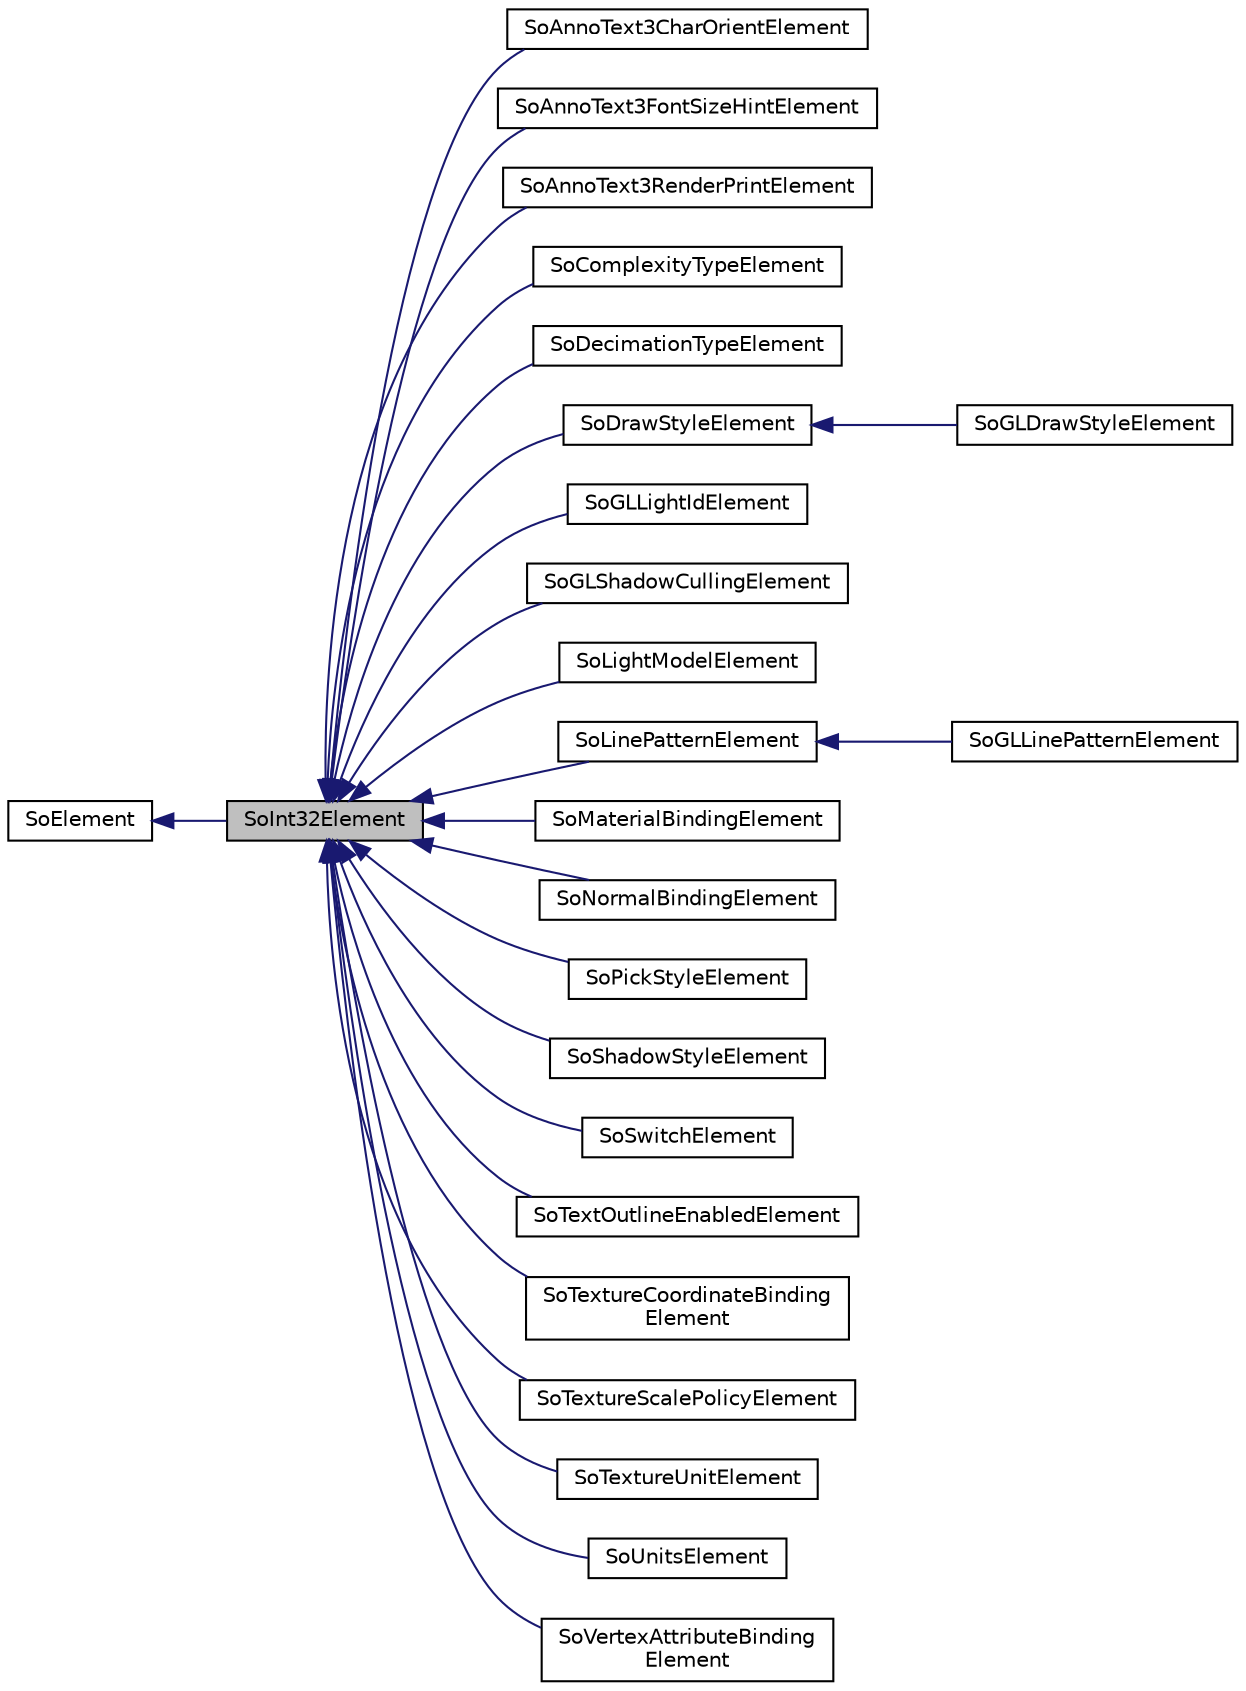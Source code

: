 digraph "SoInt32Element"
{
 // LATEX_PDF_SIZE
  edge [fontname="Helvetica",fontsize="10",labelfontname="Helvetica",labelfontsize="10"];
  node [fontname="Helvetica",fontsize="10",shape=record];
  rankdir="LR";
  Node1 [label="SoInt32Element",height=0.2,width=0.4,color="black", fillcolor="grey75", style="filled", fontcolor="black",tooltip="The SoInt32Element class is the base class for elements that simply store a 32-bit integer."];
  Node2 -> Node1 [dir="back",color="midnightblue",fontsize="10",style="solid",fontname="Helvetica"];
  Node2 [label="SoElement",height=0.2,width=0.4,color="black", fillcolor="white", style="filled",URL="$classSoElement.html",tooltip="SoElement is the abstract base class for all elements."];
  Node1 -> Node3 [dir="back",color="midnightblue",fontsize="10",style="solid",fontname="Helvetica"];
  Node3 [label="SoAnnoText3CharOrientElement",height=0.2,width=0.4,color="black", fillcolor="white", style="filled",URL="$classSoAnnoText3CharOrientElement.html",tooltip="The SoAnnoText3CharOrientElement class is yet to be documented."];
  Node1 -> Node4 [dir="back",color="midnightblue",fontsize="10",style="solid",fontname="Helvetica"];
  Node4 [label="SoAnnoText3FontSizeHintElement",height=0.2,width=0.4,color="black", fillcolor="white", style="filled",URL="$classSoAnnoText3FontSizeHintElement.html",tooltip="The SoAnnoText3FontSizeHintElement class is yet to be documented."];
  Node1 -> Node5 [dir="back",color="midnightblue",fontsize="10",style="solid",fontname="Helvetica"];
  Node5 [label="SoAnnoText3RenderPrintElement",height=0.2,width=0.4,color="black", fillcolor="white", style="filled",URL="$classSoAnnoText3RenderPrintElement.html",tooltip="The SoAnnoText3RenderPrintElement class is yet to be documented."];
  Node1 -> Node6 [dir="back",color="midnightblue",fontsize="10",style="solid",fontname="Helvetica"];
  Node6 [label="SoComplexityTypeElement",height=0.2,width=0.4,color="black", fillcolor="white", style="filled",URL="$classSoComplexityTypeElement.html",tooltip="The SoComplexityTypeElement class is yet to be documented."];
  Node1 -> Node7 [dir="back",color="midnightblue",fontsize="10",style="solid",fontname="Helvetica"];
  Node7 [label="SoDecimationTypeElement",height=0.2,width=0.4,color="black", fillcolor="white", style="filled",URL="$classSoDecimationTypeElement.html",tooltip="The SoDecimationTypeElement class is yet to be documented."];
  Node1 -> Node8 [dir="back",color="midnightblue",fontsize="10",style="solid",fontname="Helvetica"];
  Node8 [label="SoDrawStyleElement",height=0.2,width=0.4,color="black", fillcolor="white", style="filled",URL="$classSoDrawStyleElement.html",tooltip="The SoDrawStyleElement class is yet to be documented."];
  Node8 -> Node9 [dir="back",color="midnightblue",fontsize="10",style="solid",fontname="Helvetica"];
  Node9 [label="SoGLDrawStyleElement",height=0.2,width=0.4,color="black", fillcolor="white", style="filled",URL="$classSoGLDrawStyleElement.html",tooltip="The SoGLDrawStyleElement updates the current draw style in OpenGL."];
  Node1 -> Node10 [dir="back",color="midnightblue",fontsize="10",style="solid",fontname="Helvetica"];
  Node10 [label="SoGLLightIdElement",height=0.2,width=0.4,color="black", fillcolor="white", style="filled",URL="$classSoGLLightIdElement.html",tooltip="The SoGLLightIdElement class is yet to be documented."];
  Node1 -> Node11 [dir="back",color="midnightblue",fontsize="10",style="solid",fontname="Helvetica"];
  Node11 [label="SoGLShadowCullingElement",height=0.2,width=0.4,color="black", fillcolor="white", style="filled",URL="$classSoGLShadowCullingElement.html",tooltip="The SoGLShadowCullingElement class is yet to be documented."];
  Node1 -> Node12 [dir="back",color="midnightblue",fontsize="10",style="solid",fontname="Helvetica"];
  Node12 [label="SoLightModelElement",height=0.2,width=0.4,color="black", fillcolor="white", style="filled",URL="$classSoLightModelElement.html",tooltip="The SoLightModelElement class is yet to be documented."];
  Node1 -> Node13 [dir="back",color="midnightblue",fontsize="10",style="solid",fontname="Helvetica"];
  Node13 [label="SoLinePatternElement",height=0.2,width=0.4,color="black", fillcolor="white", style="filled",URL="$classSoLinePatternElement.html",tooltip="The SoLinePatternElement class defines the line stipple pattern."];
  Node13 -> Node14 [dir="back",color="midnightblue",fontsize="10",style="solid",fontname="Helvetica"];
  Node14 [label="SoGLLinePatternElement",height=0.2,width=0.4,color="black", fillcolor="white", style="filled",URL="$classSoGLLinePatternElement.html",tooltip="The SoGLLinePatternElement class changes the line stipple pattern of the OpenGL render state."];
  Node1 -> Node15 [dir="back",color="midnightblue",fontsize="10",style="solid",fontname="Helvetica"];
  Node15 [label="SoMaterialBindingElement",height=0.2,width=0.4,color="black", fillcolor="white", style="filled",URL="$classSoMaterialBindingElement.html",tooltip="The SoMaterialBindingElement class is yet to be documented."];
  Node1 -> Node16 [dir="back",color="midnightblue",fontsize="10",style="solid",fontname="Helvetica"];
  Node16 [label="SoNormalBindingElement",height=0.2,width=0.4,color="black", fillcolor="white", style="filled",URL="$classSoNormalBindingElement.html",tooltip="The SoNormalBindingElement is yet to be documented."];
  Node1 -> Node17 [dir="back",color="midnightblue",fontsize="10",style="solid",fontname="Helvetica"];
  Node17 [label="SoPickStyleElement",height=0.2,width=0.4,color="black", fillcolor="white", style="filled",URL="$classSoPickStyleElement.html",tooltip="The SoPickStyleElement is yet to be documented."];
  Node1 -> Node18 [dir="back",color="midnightblue",fontsize="10",style="solid",fontname="Helvetica"];
  Node18 [label="SoShadowStyleElement",height=0.2,width=0.4,color="black", fillcolor="white", style="filled",URL="$classSoShadowStyleElement.html",tooltip="The SoShadowStyleElement class is yet to be documented."];
  Node1 -> Node19 [dir="back",color="midnightblue",fontsize="10",style="solid",fontname="Helvetica"];
  Node19 [label="SoSwitchElement",height=0.2,width=0.4,color="black", fillcolor="white", style="filled",URL="$classSoSwitchElement.html",tooltip="The SoSwitchElement class is yet to be documented."];
  Node1 -> Node20 [dir="back",color="midnightblue",fontsize="10",style="solid",fontname="Helvetica"];
  Node20 [label="SoTextOutlineEnabledElement",height=0.2,width=0.4,color="black", fillcolor="white", style="filled",URL="$classSoTextOutlineEnabledElement.html",tooltip="The SoTextOutlineEnabledElement class is yet to be documented."];
  Node1 -> Node21 [dir="back",color="midnightblue",fontsize="10",style="solid",fontname="Helvetica"];
  Node21 [label="SoTextureCoordinateBinding\lElement",height=0.2,width=0.4,color="black", fillcolor="white", style="filled",URL="$classSoTextureCoordinateBindingElement.html",tooltip="The SoTextureCoordinateBindingElement class is yet to be documented."];
  Node1 -> Node22 [dir="back",color="midnightblue",fontsize="10",style="solid",fontname="Helvetica"];
  Node22 [label="SoTextureScalePolicyElement",height=0.2,width=0.4,color="black", fillcolor="white", style="filled",URL="$classSoTextureScalePolicyElement.html",tooltip="The SoTextureScalePolicyElement class is yet to be documented."];
  Node1 -> Node23 [dir="back",color="midnightblue",fontsize="10",style="solid",fontname="Helvetica"];
  Node23 [label="SoTextureUnitElement",height=0.2,width=0.4,color="black", fillcolor="white", style="filled",URL="$classSoTextureUnitElement.html",tooltip="The SoTextureUnitElement class is yet to be documented."];
  Node1 -> Node24 [dir="back",color="midnightblue",fontsize="10",style="solid",fontname="Helvetica"];
  Node24 [label="SoUnitsElement",height=0.2,width=0.4,color="black", fillcolor="white", style="filled",URL="$classSoUnitsElement.html",tooltip="The SoUnitsElement class is yet to be documented."];
  Node1 -> Node25 [dir="back",color="midnightblue",fontsize="10",style="solid",fontname="Helvetica"];
  Node25 [label="SoVertexAttributeBinding\lElement",height=0.2,width=0.4,color="black", fillcolor="white", style="filled",URL="$classSoVertexAttributeBindingElement.html",tooltip="The SoVertexAttributeBindingElement class is yet to be documented."];
}
